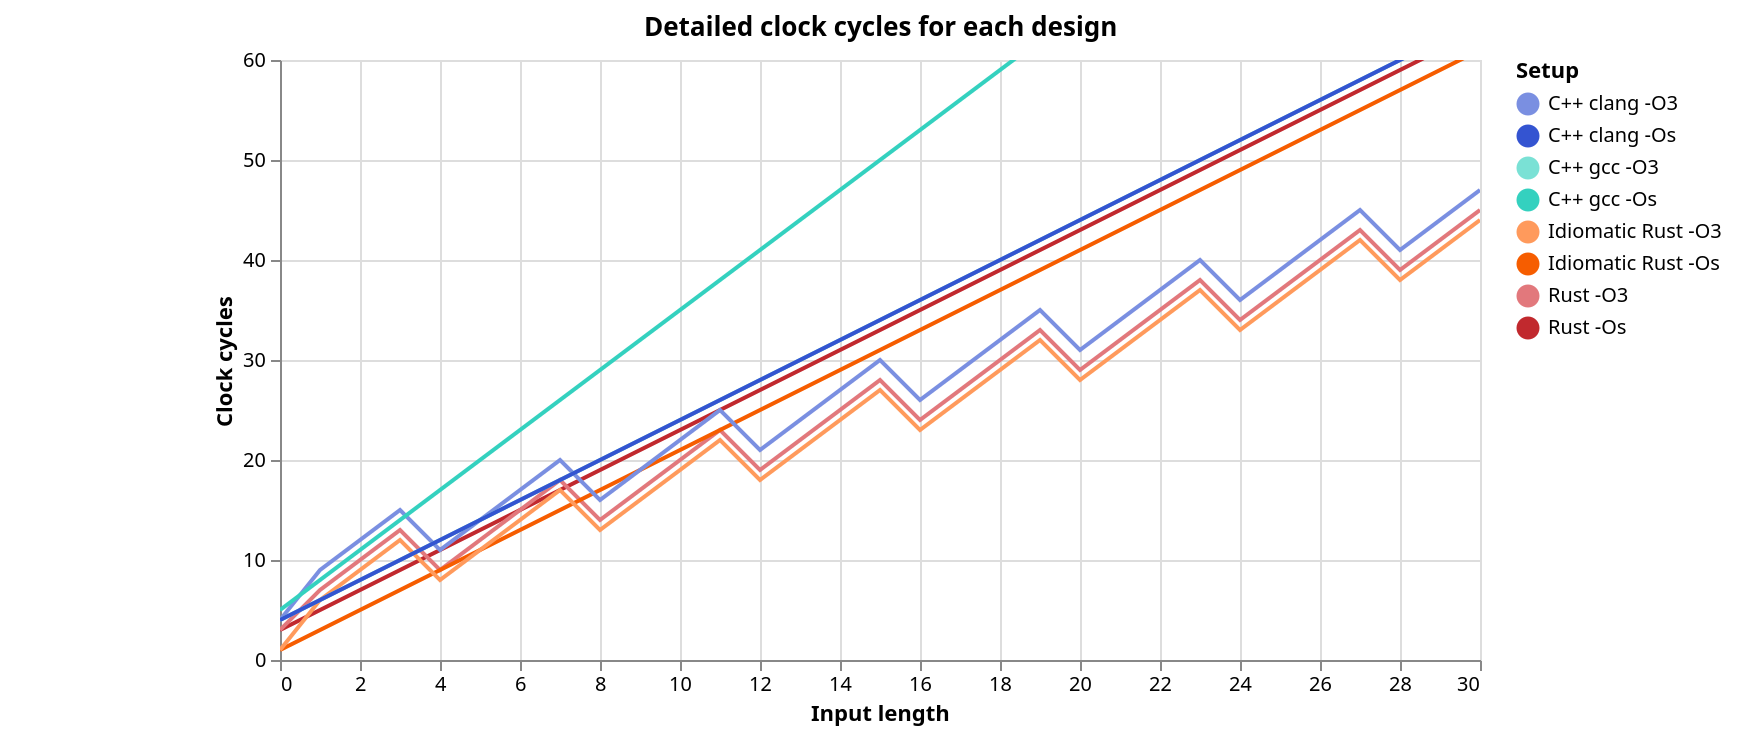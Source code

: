 {
  "$schema": "https://vega.github.io/schema/vega-lite/v5.json",
  "title": "Detailed clock cycles for each design",
  "data": {
    "values":
    [
      {
        "num_inputs": 0,
        "cycles": 3,
        "id": "minmax_rust_size"
      },
      {
        "num_inputs": 1,
        "cycles": 5,
        "id": "minmax_rust_size"
      },
      {
        "num_inputs": 2,
        "cycles": 7,
        "id": "minmax_rust_size"
      },
      {
        "num_inputs": 3,
        "cycles": 9,
        "id": "minmax_rust_size"
      },
      {
        "num_inputs": 4,
        "cycles": 11,
        "id": "minmax_rust_size"
      },
      {
        "num_inputs": 5,
        "cycles": 13,
        "id": "minmax_rust_size"
      },
      {
        "num_inputs": 6,
        "cycles": 15,
        "id": "minmax_rust_size"
      },
      {
        "num_inputs": 7,
        "cycles": 17,
        "id": "minmax_rust_size"
      },
      {
        "num_inputs": 8,
        "cycles": 19,
        "id": "minmax_rust_size"
      },
      {
        "num_inputs": 9,
        "cycles": 21,
        "id": "minmax_rust_size"
      },
      {
        "num_inputs": 10,
        "cycles": 23,
        "id": "minmax_rust_size"
      },
      {
        "num_inputs": 11,
        "cycles": 25,
        "id": "minmax_rust_size"
      },
      {
        "num_inputs": 12,
        "cycles": 27,
        "id": "minmax_rust_size"
      },
      {
        "num_inputs": 13,
        "cycles": 29,
        "id": "minmax_rust_size"
      },
      {
        "num_inputs": 14,
        "cycles": 31,
        "id": "minmax_rust_size"
      },
      {
        "num_inputs": 15,
        "cycles": 33,
        "id": "minmax_rust_size"
      },
      {
        "num_inputs": 16,
        "cycles": 35,
        "id": "minmax_rust_size"
      },
      {
        "num_inputs": 17,
        "cycles": 37,
        "id": "minmax_rust_size"
      },
      {
        "num_inputs": 18,
        "cycles": 39,
        "id": "minmax_rust_size"
      },
      {
        "num_inputs": 19,
        "cycles": 41,
        "id": "minmax_rust_size"
      },
      {
        "num_inputs": 20,
        "cycles": 43,
        "id": "minmax_rust_size"
      },
      {
        "num_inputs": 21,
        "cycles": 45,
        "id": "minmax_rust_size"
      },
      {
        "num_inputs": 22,
        "cycles": 47,
        "id": "minmax_rust_size"
      },
      {
        "num_inputs": 23,
        "cycles": 49,
        "id": "minmax_rust_size"
      },
      {
        "num_inputs": 24,
        "cycles": 51,
        "id": "minmax_rust_size"
      },
      {
        "num_inputs": 25,
        "cycles": 53,
        "id": "minmax_rust_size"
      },
      {
        "num_inputs": 26,
        "cycles": 55,
        "id": "minmax_rust_size"
      },
      {
        "num_inputs": 27,
        "cycles": 57,
        "id": "minmax_rust_size"
      },
      {
        "num_inputs": 28,
        "cycles": 59,
        "id": "minmax_rust_size"
      },
      {
        "num_inputs": 29,
        "cycles": 61,
        "id": "minmax_rust_size"
      },
      {
        "num_inputs": 30,
        "cycles": 63,
        "id": "minmax_rust_size"
      },
      {
        "num_inputs": 31,
        "cycles": 65,
        "id": "minmax_rust_size"
      },
      {
        "num_inputs": 32,
        "cycles": 67,
        "id": "minmax_rust_size"
      },
      {
        "num_inputs": 33,
        "cycles": 69,
        "id": "minmax_rust_size"
      },
      {
        "num_inputs": 34,
        "cycles": 71,
        "id": "minmax_rust_size"
      },
      {
        "num_inputs": 35,
        "cycles": 73,
        "id": "minmax_rust_size"
      },
      {
        "num_inputs": 36,
        "cycles": 75,
        "id": "minmax_rust_size"
      },
      {
        "num_inputs": 37,
        "cycles": 77,
        "id": "minmax_rust_size"
      },
      {
        "num_inputs": 38,
        "cycles": 79,
        "id": "minmax_rust_size"
      },
      {
        "num_inputs": 39,
        "cycles": 81,
        "id": "minmax_rust_size"
      },
      {
        "num_inputs": 40,
        "cycles": 83,
        "id": "minmax_rust_size"
      },
      {
        "num_inputs": 41,
        "cycles": 85,
        "id": "minmax_rust_size"
      },
      {
        "num_inputs": 42,
        "cycles": 87,
        "id": "minmax_rust_size"
      },
      {
        "num_inputs": 43,
        "cycles": 89,
        "id": "minmax_rust_size"
      },
      {
        "num_inputs": 44,
        "cycles": 91,
        "id": "minmax_rust_size"
      },
      {
        "num_inputs": 45,
        "cycles": 93,
        "id": "minmax_rust_size"
      },
      {
        "num_inputs": 46,
        "cycles": 95,
        "id": "minmax_rust_size"
      },
      {
        "num_inputs": 47,
        "cycles": 97,
        "id": "minmax_rust_size"
      },
      {
        "num_inputs": 48,
        "cycles": 99,
        "id": "minmax_rust_size"
      },
      {
        "num_inputs": 49,
        "cycles": 101,
        "id": "minmax_rust_size"
      },
      {
        "num_inputs": 50,
        "cycles": 103,
        "id": "minmax_rust_size"
      },
      {
        "num_inputs": 0,
        "cycles": 3,
        "id": "minmax_rust_speed"
      },
      {
        "num_inputs": 1,
        "cycles": 7,
        "id": "minmax_rust_speed"
      },
      {
        "num_inputs": 2,
        "cycles": 10,
        "id": "minmax_rust_speed"
      },
      {
        "num_inputs": 3,
        "cycles": 13,
        "id": "minmax_rust_speed"
      },
      {
        "num_inputs": 4,
        "cycles": 9,
        "id": "minmax_rust_speed"
      },
      {
        "num_inputs": 5,
        "cycles": 12,
        "id": "minmax_rust_speed"
      },
      {
        "num_inputs": 6,
        "cycles": 15,
        "id": "minmax_rust_speed"
      },
      {
        "num_inputs": 7,
        "cycles": 18,
        "id": "minmax_rust_speed"
      },
      {
        "num_inputs": 8,
        "cycles": 14,
        "id": "minmax_rust_speed"
      },
      {
        "num_inputs": 9,
        "cycles": 17,
        "id": "minmax_rust_speed"
      },
      {
        "num_inputs": 10,
        "cycles": 20,
        "id": "minmax_rust_speed"
      },
      {
        "num_inputs": 11,
        "cycles": 23,
        "id": "minmax_rust_speed"
      },
      {
        "num_inputs": 12,
        "cycles": 19,
        "id": "minmax_rust_speed"
      },
      {
        "num_inputs": 13,
        "cycles": 22,
        "id": "minmax_rust_speed"
      },
      {
        "num_inputs": 14,
        "cycles": 25,
        "id": "minmax_rust_speed"
      },
      {
        "num_inputs": 15,
        "cycles": 28,
        "id": "minmax_rust_speed"
      },
      {
        "num_inputs": 16,
        "cycles": 24,
        "id": "minmax_rust_speed"
      },
      {
        "num_inputs": 17,
        "cycles": 27,
        "id": "minmax_rust_speed"
      },
      {
        "num_inputs": 18,
        "cycles": 30,
        "id": "minmax_rust_speed"
      },
      {
        "num_inputs": 19,
        "cycles": 33,
        "id": "minmax_rust_speed"
      },
      {
        "num_inputs": 20,
        "cycles": 29,
        "id": "minmax_rust_speed"
      },
      {
        "num_inputs": 21,
        "cycles": 32,
        "id": "minmax_rust_speed"
      },
      {
        "num_inputs": 22,
        "cycles": 35,
        "id": "minmax_rust_speed"
      },
      {
        "num_inputs": 23,
        "cycles": 38,
        "id": "minmax_rust_speed"
      },
      {
        "num_inputs": 24,
        "cycles": 34,
        "id": "minmax_rust_speed"
      },
      {
        "num_inputs": 25,
        "cycles": 37,
        "id": "minmax_rust_speed"
      },
      {
        "num_inputs": 26,
        "cycles": 40,
        "id": "minmax_rust_speed"
      },
      {
        "num_inputs": 27,
        "cycles": 43,
        "id": "minmax_rust_speed"
      },
      {
        "num_inputs": 28,
        "cycles": 39,
        "id": "minmax_rust_speed"
      },
      {
        "num_inputs": 29,
        "cycles": 42,
        "id": "minmax_rust_speed"
      },
      {
        "num_inputs": 30,
        "cycles": 45,
        "id": "minmax_rust_speed"
      },
      {
        "num_inputs": 31,
        "cycles": 48,
        "id": "minmax_rust_speed"
      },
      {
        "num_inputs": 32,
        "cycles": 44,
        "id": "minmax_rust_speed"
      },
      {
        "num_inputs": 33,
        "cycles": 47,
        "id": "minmax_rust_speed"
      },
      {
        "num_inputs": 34,
        "cycles": 50,
        "id": "minmax_rust_speed"
      },
      {
        "num_inputs": 35,
        "cycles": 53,
        "id": "minmax_rust_speed"
      },
      {
        "num_inputs": 36,
        "cycles": 49,
        "id": "minmax_rust_speed"
      },
      {
        "num_inputs": 37,
        "cycles": 52,
        "id": "minmax_rust_speed"
      },
      {
        "num_inputs": 38,
        "cycles": 55,
        "id": "minmax_rust_speed"
      },
      {
        "num_inputs": 39,
        "cycles": 58,
        "id": "minmax_rust_speed"
      },
      {
        "num_inputs": 40,
        "cycles": 54,
        "id": "minmax_rust_speed"
      },
      {
        "num_inputs": 41,
        "cycles": 57,
        "id": "minmax_rust_speed"
      },
      {
        "num_inputs": 42,
        "cycles": 60,
        "id": "minmax_rust_speed"
      },
      {
        "num_inputs": 43,
        "cycles": 63,
        "id": "minmax_rust_speed"
      },
      {
        "num_inputs": 44,
        "cycles": 59,
        "id": "minmax_rust_speed"
      },
      {
        "num_inputs": 45,
        "cycles": 62,
        "id": "minmax_rust_speed"
      },
      {
        "num_inputs": 46,
        "cycles": 65,
        "id": "minmax_rust_speed"
      },
      {
        "num_inputs": 47,
        "cycles": 68,
        "id": "minmax_rust_speed"
      },
      {
        "num_inputs": 48,
        "cycles": 64,
        "id": "minmax_rust_speed"
      },
      {
        "num_inputs": 49,
        "cycles": 67,
        "id": "minmax_rust_speed"
      },
      {
        "num_inputs": 50,
        "cycles": 70,
        "id": "minmax_rust_speed"
      },
      {
        "num_inputs": 0,
        "cycles": 1,
        "id": "minmax_idiom_size"
      },
      {
        "num_inputs": 1,
        "cycles": 3,
        "id": "minmax_idiom_size"
      },
      {
        "num_inputs": 2,
        "cycles": 5,
        "id": "minmax_idiom_size"
      },
      {
        "num_inputs": 3,
        "cycles": 7,
        "id": "minmax_idiom_size"
      },
      {
        "num_inputs": 4,
        "cycles": 9,
        "id": "minmax_idiom_size"
      },
      {
        "num_inputs": 5,
        "cycles": 11,
        "id": "minmax_idiom_size"
      },
      {
        "num_inputs": 6,
        "cycles": 13,
        "id": "minmax_idiom_size"
      },
      {
        "num_inputs": 7,
        "cycles": 15,
        "id": "minmax_idiom_size"
      },
      {
        "num_inputs": 8,
        "cycles": 17,
        "id": "minmax_idiom_size"
      },
      {
        "num_inputs": 9,
        "cycles": 19,
        "id": "minmax_idiom_size"
      },
      {
        "num_inputs": 10,
        "cycles": 21,
        "id": "minmax_idiom_size"
      },
      {
        "num_inputs": 11,
        "cycles": 23,
        "id": "minmax_idiom_size"
      },
      {
        "num_inputs": 12,
        "cycles": 25,
        "id": "minmax_idiom_size"
      },
      {
        "num_inputs": 13,
        "cycles": 27,
        "id": "minmax_idiom_size"
      },
      {
        "num_inputs": 14,
        "cycles": 29,
        "id": "minmax_idiom_size"
      },
      {
        "num_inputs": 15,
        "cycles": 31,
        "id": "minmax_idiom_size"
      },
      {
        "num_inputs": 16,
        "cycles": 33,
        "id": "minmax_idiom_size"
      },
      {
        "num_inputs": 17,
        "cycles": 35,
        "id": "minmax_idiom_size"
      },
      {
        "num_inputs": 18,
        "cycles": 37,
        "id": "minmax_idiom_size"
      },
      {
        "num_inputs": 19,
        "cycles": 39,
        "id": "minmax_idiom_size"
      },
      {
        "num_inputs": 20,
        "cycles": 41,
        "id": "minmax_idiom_size"
      },
      {
        "num_inputs": 21,
        "cycles": 43,
        "id": "minmax_idiom_size"
      },
      {
        "num_inputs": 22,
        "cycles": 45,
        "id": "minmax_idiom_size"
      },
      {
        "num_inputs": 23,
        "cycles": 47,
        "id": "minmax_idiom_size"
      },
      {
        "num_inputs": 24,
        "cycles": 49,
        "id": "minmax_idiom_size"
      },
      {
        "num_inputs": 25,
        "cycles": 51,
        "id": "minmax_idiom_size"
      },
      {
        "num_inputs": 26,
        "cycles": 53,
        "id": "minmax_idiom_size"
      },
      {
        "num_inputs": 27,
        "cycles": 55,
        "id": "minmax_idiom_size"
      },
      {
        "num_inputs": 28,
        "cycles": 57,
        "id": "minmax_idiom_size"
      },
      {
        "num_inputs": 29,
        "cycles": 59,
        "id": "minmax_idiom_size"
      },
      {
        "num_inputs": 30,
        "cycles": 61,
        "id": "minmax_idiom_size"
      },
      {
        "num_inputs": 31,
        "cycles": 63,
        "id": "minmax_idiom_size"
      },
      {
        "num_inputs": 32,
        "cycles": 65,
        "id": "minmax_idiom_size"
      },
      {
        "num_inputs": 33,
        "cycles": 67,
        "id": "minmax_idiom_size"
      },
      {
        "num_inputs": 34,
        "cycles": 69,
        "id": "minmax_idiom_size"
      },
      {
        "num_inputs": 35,
        "cycles": 71,
        "id": "minmax_idiom_size"
      },
      {
        "num_inputs": 36,
        "cycles": 73,
        "id": "minmax_idiom_size"
      },
      {
        "num_inputs": 37,
        "cycles": 75,
        "id": "minmax_idiom_size"
      },
      {
        "num_inputs": 38,
        "cycles": 77,
        "id": "minmax_idiom_size"
      },
      {
        "num_inputs": 39,
        "cycles": 79,
        "id": "minmax_idiom_size"
      },
      {
        "num_inputs": 40,
        "cycles": 81,
        "id": "minmax_idiom_size"
      },
      {
        "num_inputs": 41,
        "cycles": 83,
        "id": "minmax_idiom_size"
      },
      {
        "num_inputs": 42,
        "cycles": 85,
        "id": "minmax_idiom_size"
      },
      {
        "num_inputs": 43,
        "cycles": 87,
        "id": "minmax_idiom_size"
      },
      {
        "num_inputs": 44,
        "cycles": 89,
        "id": "minmax_idiom_size"
      },
      {
        "num_inputs": 45,
        "cycles": 91,
        "id": "minmax_idiom_size"
      },
      {
        "num_inputs": 46,
        "cycles": 93,
        "id": "minmax_idiom_size"
      },
      {
        "num_inputs": 47,
        "cycles": 95,
        "id": "minmax_idiom_size"
      },
      {
        "num_inputs": 48,
        "cycles": 97,
        "id": "minmax_idiom_size"
      },
      {
        "num_inputs": 49,
        "cycles": 99,
        "id": "minmax_idiom_size"
      },
      {
        "num_inputs": 50,
        "cycles": 101,
        "id": "minmax_idiom_size"
      },
      {
        "num_inputs": 0,
        "cycles": 1,
        "id": "minmax_idiom_speed"
      },
      {
        "num_inputs": 1,
        "cycles": 6,
        "id": "minmax_idiom_speed"
      },
      {
        "num_inputs": 2,
        "cycles": 9,
        "id": "minmax_idiom_speed"
      },
      {
        "num_inputs": 3,
        "cycles": 12,
        "id": "minmax_idiom_speed"
      },
      {
        "num_inputs": 4,
        "cycles": 8,
        "id": "minmax_idiom_speed"
      },
      {
        "num_inputs": 5,
        "cycles": 11,
        "id": "minmax_idiom_speed"
      },
      {
        "num_inputs": 6,
        "cycles": 14,
        "id": "minmax_idiom_speed"
      },
      {
        "num_inputs": 7,
        "cycles": 17,
        "id": "minmax_idiom_speed"
      },
      {
        "num_inputs": 8,
        "cycles": 13,
        "id": "minmax_idiom_speed"
      },
      {
        "num_inputs": 9,
        "cycles": 16,
        "id": "minmax_idiom_speed"
      },
      {
        "num_inputs": 10,
        "cycles": 19,
        "id": "minmax_idiom_speed"
      },
      {
        "num_inputs": 11,
        "cycles": 22,
        "id": "minmax_idiom_speed"
      },
      {
        "num_inputs": 12,
        "cycles": 18,
        "id": "minmax_idiom_speed"
      },
      {
        "num_inputs": 13,
        "cycles": 21,
        "id": "minmax_idiom_speed"
      },
      {
        "num_inputs": 14,
        "cycles": 24,
        "id": "minmax_idiom_speed"
      },
      {
        "num_inputs": 15,
        "cycles": 27,
        "id": "minmax_idiom_speed"
      },
      {
        "num_inputs": 16,
        "cycles": 23,
        "id": "minmax_idiom_speed"
      },
      {
        "num_inputs": 17,
        "cycles": 26,
        "id": "minmax_idiom_speed"
      },
      {
        "num_inputs": 18,
        "cycles": 29,
        "id": "minmax_idiom_speed"
      },
      {
        "num_inputs": 19,
        "cycles": 32,
        "id": "minmax_idiom_speed"
      },
      {
        "num_inputs": 20,
        "cycles": 28,
        "id": "minmax_idiom_speed"
      },
      {
        "num_inputs": 21,
        "cycles": 31,
        "id": "minmax_idiom_speed"
      },
      {
        "num_inputs": 22,
        "cycles": 34,
        "id": "minmax_idiom_speed"
      },
      {
        "num_inputs": 23,
        "cycles": 37,
        "id": "minmax_idiom_speed"
      },
      {
        "num_inputs": 24,
        "cycles": 33,
        "id": "minmax_idiom_speed"
      },
      {
        "num_inputs": 25,
        "cycles": 36,
        "id": "minmax_idiom_speed"
      },
      {
        "num_inputs": 26,
        "cycles": 39,
        "id": "minmax_idiom_speed"
      },
      {
        "num_inputs": 27,
        "cycles": 42,
        "id": "minmax_idiom_speed"
      },
      {
        "num_inputs": 28,
        "cycles": 38,
        "id": "minmax_idiom_speed"
      },
      {
        "num_inputs": 29,
        "cycles": 41,
        "id": "minmax_idiom_speed"
      },
      {
        "num_inputs": 30,
        "cycles": 44,
        "id": "minmax_idiom_speed"
      },
      {
        "num_inputs": 31,
        "cycles": 47,
        "id": "minmax_idiom_speed"
      },
      {
        "num_inputs": 32,
        "cycles": 43,
        "id": "minmax_idiom_speed"
      },
      {
        "num_inputs": 33,
        "cycles": 46,
        "id": "minmax_idiom_speed"
      },
      {
        "num_inputs": 34,
        "cycles": 49,
        "id": "minmax_idiom_speed"
      },
      {
        "num_inputs": 35,
        "cycles": 52,
        "id": "minmax_idiom_speed"
      },
      {
        "num_inputs": 36,
        "cycles": 48,
        "id": "minmax_idiom_speed"
      },
      {
        "num_inputs": 37,
        "cycles": 51,
        "id": "minmax_idiom_speed"
      },
      {
        "num_inputs": 38,
        "cycles": 54,
        "id": "minmax_idiom_speed"
      },
      {
        "num_inputs": 39,
        "cycles": 57,
        "id": "minmax_idiom_speed"
      },
      {
        "num_inputs": 40,
        "cycles": 53,
        "id": "minmax_idiom_speed"
      },
      {
        "num_inputs": 41,
        "cycles": 56,
        "id": "minmax_idiom_speed"
      },
      {
        "num_inputs": 42,
        "cycles": 59,
        "id": "minmax_idiom_speed"
      },
      {
        "num_inputs": 43,
        "cycles": 62,
        "id": "minmax_idiom_speed"
      },
      {
        "num_inputs": 44,
        "cycles": 58,
        "id": "minmax_idiom_speed"
      },
      {
        "num_inputs": 45,
        "cycles": 61,
        "id": "minmax_idiom_speed"
      },
      {
        "num_inputs": 46,
        "cycles": 64,
        "id": "minmax_idiom_speed"
      },
      {
        "num_inputs": 47,
        "cycles": 67,
        "id": "minmax_idiom_speed"
      },
      {
        "num_inputs": 48,
        "cycles": 63,
        "id": "minmax_idiom_speed"
      },
      {
        "num_inputs": 49,
        "cycles": 66,
        "id": "minmax_idiom_speed"
      },
      {
        "num_inputs": 50,
        "cycles": 69,
        "id": "minmax_idiom_speed"
      },
      {
        "num_inputs": 0,
        "cycles": 4,
        "id": "minmax_clang_speed"
      },
      {
        "num_inputs": 1,
        "cycles": 9,
        "id": "minmax_clang_speed"
      },
      {
        "num_inputs": 2,
        "cycles": 12,
        "id": "minmax_clang_speed"
      },
      {
        "num_inputs": 3,
        "cycles": 15,
        "id": "minmax_clang_speed"
      },
      {
        "num_inputs": 4,
        "cycles": 11,
        "id": "minmax_clang_speed"
      },
      {
        "num_inputs": 5,
        "cycles": 14,
        "id": "minmax_clang_speed"
      },
      {
        "num_inputs": 6,
        "cycles": 17,
        "id": "minmax_clang_speed"
      },
      {
        "num_inputs": 7,
        "cycles": 20,
        "id": "minmax_clang_speed"
      },
      {
        "num_inputs": 8,
        "cycles": 16,
        "id": "minmax_clang_speed"
      },
      {
        "num_inputs": 9,
        "cycles": 19,
        "id": "minmax_clang_speed"
      },
      {
        "num_inputs": 10,
        "cycles": 22,
        "id": "minmax_clang_speed"
      },
      {
        "num_inputs": 11,
        "cycles": 25,
        "id": "minmax_clang_speed"
      },
      {
        "num_inputs": 12,
        "cycles": 21,
        "id": "minmax_clang_speed"
      },
      {
        "num_inputs": 13,
        "cycles": 24,
        "id": "minmax_clang_speed"
      },
      {
        "num_inputs": 14,
        "cycles": 27,
        "id": "minmax_clang_speed"
      },
      {
        "num_inputs": 15,
        "cycles": 30,
        "id": "minmax_clang_speed"
      },
      {
        "num_inputs": 16,
        "cycles": 26,
        "id": "minmax_clang_speed"
      },
      {
        "num_inputs": 17,
        "cycles": 29,
        "id": "minmax_clang_speed"
      },
      {
        "num_inputs": 18,
        "cycles": 32,
        "id": "minmax_clang_speed"
      },
      {
        "num_inputs": 19,
        "cycles": 35,
        "id": "minmax_clang_speed"
      },
      {
        "num_inputs": 20,
        "cycles": 31,
        "id": "minmax_clang_speed"
      },
      {
        "num_inputs": 21,
        "cycles": 34,
        "id": "minmax_clang_speed"
      },
      {
        "num_inputs": 22,
        "cycles": 37,
        "id": "minmax_clang_speed"
      },
      {
        "num_inputs": 23,
        "cycles": 40,
        "id": "minmax_clang_speed"
      },
      {
        "num_inputs": 24,
        "cycles": 36,
        "id": "minmax_clang_speed"
      },
      {
        "num_inputs": 25,
        "cycles": 39,
        "id": "minmax_clang_speed"
      },
      {
        "num_inputs": 26,
        "cycles": 42,
        "id": "minmax_clang_speed"
      },
      {
        "num_inputs": 27,
        "cycles": 45,
        "id": "minmax_clang_speed"
      },
      {
        "num_inputs": 28,
        "cycles": 41,
        "id": "minmax_clang_speed"
      },
      {
        "num_inputs": 29,
        "cycles": 44,
        "id": "minmax_clang_speed"
      },
      {
        "num_inputs": 30,
        "cycles": 47,
        "id": "minmax_clang_speed"
      },
      {
        "num_inputs": 31,
        "cycles": 50,
        "id": "minmax_clang_speed"
      },
      {
        "num_inputs": 32,
        "cycles": 46,
        "id": "minmax_clang_speed"
      },
      {
        "num_inputs": 33,
        "cycles": 49,
        "id": "minmax_clang_speed"
      },
      {
        "num_inputs": 34,
        "cycles": 52,
        "id": "minmax_clang_speed"
      },
      {
        "num_inputs": 35,
        "cycles": 55,
        "id": "minmax_clang_speed"
      },
      {
        "num_inputs": 36,
        "cycles": 51,
        "id": "minmax_clang_speed"
      },
      {
        "num_inputs": 37,
        "cycles": 54,
        "id": "minmax_clang_speed"
      },
      {
        "num_inputs": 38,
        "cycles": 57,
        "id": "minmax_clang_speed"
      },
      {
        "num_inputs": 39,
        "cycles": 60,
        "id": "minmax_clang_speed"
      },
      {
        "num_inputs": 40,
        "cycles": 56,
        "id": "minmax_clang_speed"
      },
      {
        "num_inputs": 41,
        "cycles": 59,
        "id": "minmax_clang_speed"
      },
      {
        "num_inputs": 42,
        "cycles": 62,
        "id": "minmax_clang_speed"
      },
      {
        "num_inputs": 43,
        "cycles": 65,
        "id": "minmax_clang_speed"
      },
      {
        "num_inputs": 44,
        "cycles": 61,
        "id": "minmax_clang_speed"
      },
      {
        "num_inputs": 45,
        "cycles": 64,
        "id": "minmax_clang_speed"
      },
      {
        "num_inputs": 46,
        "cycles": 67,
        "id": "minmax_clang_speed"
      },
      {
        "num_inputs": 47,
        "cycles": 70,
        "id": "minmax_clang_speed"
      },
      {
        "num_inputs": 48,
        "cycles": 66,
        "id": "minmax_clang_speed"
      },
      {
        "num_inputs": 49,
        "cycles": 69,
        "id": "minmax_clang_speed"
      },
      {
        "num_inputs": 50,
        "cycles": 72,
        "id": "minmax_clang_speed"
      },
      {
        "num_inputs": 0,
        "cycles": 4,
        "id": "minmax_gcc_speed"
      },
      {
        "num_inputs": 1,
        "cycles": 6,
        "id": "minmax_gcc_speed"
      },
      {
        "num_inputs": 2,
        "cycles": 8,
        "id": "minmax_gcc_speed"
      },
      {
        "num_inputs": 3,
        "cycles": 10,
        "id": "minmax_gcc_speed"
      },
      {
        "num_inputs": 4,
        "cycles": 12,
        "id": "minmax_gcc_speed"
      },
      {
        "num_inputs": 5,
        "cycles": 14,
        "id": "minmax_gcc_speed"
      },
      {
        "num_inputs": 6,
        "cycles": 16,
        "id": "minmax_gcc_speed"
      },
      {
        "num_inputs": 7,
        "cycles": 18,
        "id": "minmax_gcc_speed"
      },
      {
        "num_inputs": 8,
        "cycles": 20,
        "id": "minmax_gcc_speed"
      },
      {
        "num_inputs": 9,
        "cycles": 22,
        "id": "minmax_gcc_speed"
      },
      {
        "num_inputs": 10,
        "cycles": 24,
        "id": "minmax_gcc_speed"
      },
      {
        "num_inputs": 11,
        "cycles": 26,
        "id": "minmax_gcc_speed"
      },
      {
        "num_inputs": 12,
        "cycles": 28,
        "id": "minmax_gcc_speed"
      },
      {
        "num_inputs": 13,
        "cycles": 30,
        "id": "minmax_gcc_speed"
      },
      {
        "num_inputs": 14,
        "cycles": 32,
        "id": "minmax_gcc_speed"
      },
      {
        "num_inputs": 15,
        "cycles": 34,
        "id": "minmax_gcc_speed"
      },
      {
        "num_inputs": 16,
        "cycles": 36,
        "id": "minmax_gcc_speed"
      },
      {
        "num_inputs": 17,
        "cycles": 38,
        "id": "minmax_gcc_speed"
      },
      {
        "num_inputs": 18,
        "cycles": 40,
        "id": "minmax_gcc_speed"
      },
      {
        "num_inputs": 19,
        "cycles": 42,
        "id": "minmax_gcc_speed"
      },
      {
        "num_inputs": 20,
        "cycles": 44,
        "id": "minmax_gcc_speed"
      },
      {
        "num_inputs": 21,
        "cycles": 46,
        "id": "minmax_gcc_speed"
      },
      {
        "num_inputs": 22,
        "cycles": 48,
        "id": "minmax_gcc_speed"
      },
      {
        "num_inputs": 23,
        "cycles": 50,
        "id": "minmax_gcc_speed"
      },
      {
        "num_inputs": 24,
        "cycles": 52,
        "id": "minmax_gcc_speed"
      },
      {
        "num_inputs": 25,
        "cycles": 54,
        "id": "minmax_gcc_speed"
      },
      {
        "num_inputs": 26,
        "cycles": 56,
        "id": "minmax_gcc_speed"
      },
      {
        "num_inputs": 27,
        "cycles": 58,
        "id": "minmax_gcc_speed"
      },
      {
        "num_inputs": 28,
        "cycles": 60,
        "id": "minmax_gcc_speed"
      },
      {
        "num_inputs": 29,
        "cycles": 62,
        "id": "minmax_gcc_speed"
      },
      {
        "num_inputs": 30,
        "cycles": 64,
        "id": "minmax_gcc_speed"
      },
      {
        "num_inputs": 31,
        "cycles": 66,
        "id": "minmax_gcc_speed"
      },
      {
        "num_inputs": 32,
        "cycles": 68,
        "id": "minmax_gcc_speed"
      },
      {
        "num_inputs": 33,
        "cycles": 70,
        "id": "minmax_gcc_speed"
      },
      {
        "num_inputs": 34,
        "cycles": 72,
        "id": "minmax_gcc_speed"
      },
      {
        "num_inputs": 35,
        "cycles": 74,
        "id": "minmax_gcc_speed"
      },
      {
        "num_inputs": 36,
        "cycles": 76,
        "id": "minmax_gcc_speed"
      },
      {
        "num_inputs": 37,
        "cycles": 78,
        "id": "minmax_gcc_speed"
      },
      {
        "num_inputs": 38,
        "cycles": 80,
        "id": "minmax_gcc_speed"
      },
      {
        "num_inputs": 39,
        "cycles": 82,
        "id": "minmax_gcc_speed"
      },
      {
        "num_inputs": 40,
        "cycles": 84,
        "id": "minmax_gcc_speed"
      },
      {
        "num_inputs": 41,
        "cycles": 86,
        "id": "minmax_gcc_speed"
      },
      {
        "num_inputs": 42,
        "cycles": 88,
        "id": "minmax_gcc_speed"
      },
      {
        "num_inputs": 43,
        "cycles": 90,
        "id": "minmax_gcc_speed"
      },
      {
        "num_inputs": 44,
        "cycles": 92,
        "id": "minmax_gcc_speed"
      },
      {
        "num_inputs": 45,
        "cycles": 94,
        "id": "minmax_gcc_speed"
      },
      {
        "num_inputs": 46,
        "cycles": 96,
        "id": "minmax_gcc_speed"
      },
      {
        "num_inputs": 47,
        "cycles": 98,
        "id": "minmax_gcc_speed"
      },
      {
        "num_inputs": 48,
        "cycles": 100,
        "id": "minmax_gcc_speed"
      },
      {
        "num_inputs": 49,
        "cycles": 102,
        "id": "minmax_gcc_speed"
      },
      {
        "num_inputs": 50,
        "cycles": 104,
        "id": "minmax_gcc_speed"
      },
      {
        "num_inputs": 0,
        "cycles": 4,
        "id": "minmax_clang_size"
      },
      {
        "num_inputs": 1,
        "cycles": 6,
        "id": "minmax_clang_size"
      },
      {
        "num_inputs": 2,
        "cycles": 8,
        "id": "minmax_clang_size"
      },
      {
        "num_inputs": 3,
        "cycles": 10,
        "id": "minmax_clang_size"
      },
      {
        "num_inputs": 4,
        "cycles": 12,
        "id": "minmax_clang_size"
      },
      {
        "num_inputs": 5,
        "cycles": 14,
        "id": "minmax_clang_size"
      },
      {
        "num_inputs": 6,
        "cycles": 16,
        "id": "minmax_clang_size"
      },
      {
        "num_inputs": 7,
        "cycles": 18,
        "id": "minmax_clang_size"
      },
      {
        "num_inputs": 8,
        "cycles": 20,
        "id": "minmax_clang_size"
      },
      {
        "num_inputs": 9,
        "cycles": 22,
        "id": "minmax_clang_size"
      },
      {
        "num_inputs": 10,
        "cycles": 24,
        "id": "minmax_clang_size"
      },
      {
        "num_inputs": 11,
        "cycles": 26,
        "id": "minmax_clang_size"
      },
      {
        "num_inputs": 12,
        "cycles": 28,
        "id": "minmax_clang_size"
      },
      {
        "num_inputs": 13,
        "cycles": 30,
        "id": "minmax_clang_size"
      },
      {
        "num_inputs": 14,
        "cycles": 32,
        "id": "minmax_clang_size"
      },
      {
        "num_inputs": 15,
        "cycles": 34,
        "id": "minmax_clang_size"
      },
      {
        "num_inputs": 16,
        "cycles": 36,
        "id": "minmax_clang_size"
      },
      {
        "num_inputs": 17,
        "cycles": 38,
        "id": "minmax_clang_size"
      },
      {
        "num_inputs": 18,
        "cycles": 40,
        "id": "minmax_clang_size"
      },
      {
        "num_inputs": 19,
        "cycles": 42,
        "id": "minmax_clang_size"
      },
      {
        "num_inputs": 20,
        "cycles": 44,
        "id": "minmax_clang_size"
      },
      {
        "num_inputs": 21,
        "cycles": 46,
        "id": "minmax_clang_size"
      },
      {
        "num_inputs": 22,
        "cycles": 48,
        "id": "minmax_clang_size"
      },
      {
        "num_inputs": 23,
        "cycles": 50,
        "id": "minmax_clang_size"
      },
      {
        "num_inputs": 24,
        "cycles": 52,
        "id": "minmax_clang_size"
      },
      {
        "num_inputs": 25,
        "cycles": 54,
        "id": "minmax_clang_size"
      },
      {
        "num_inputs": 26,
        "cycles": 56,
        "id": "minmax_clang_size"
      },
      {
        "num_inputs": 27,
        "cycles": 58,
        "id": "minmax_clang_size"
      },
      {
        "num_inputs": 28,
        "cycles": 60,
        "id": "minmax_clang_size"
      },
      {
        "num_inputs": 29,
        "cycles": 62,
        "id": "minmax_clang_size"
      },
      {
        "num_inputs": 30,
        "cycles": 64,
        "id": "minmax_clang_size"
      },
      {
        "num_inputs": 31,
        "cycles": 66,
        "id": "minmax_clang_size"
      },
      {
        "num_inputs": 32,
        "cycles": 68,
        "id": "minmax_clang_size"
      },
      {
        "num_inputs": 33,
        "cycles": 70,
        "id": "minmax_clang_size"
      },
      {
        "num_inputs": 34,
        "cycles": 72,
        "id": "minmax_clang_size"
      },
      {
        "num_inputs": 35,
        "cycles": 74,
        "id": "minmax_clang_size"
      },
      {
        "num_inputs": 36,
        "cycles": 76,
        "id": "minmax_clang_size"
      },
      {
        "num_inputs": 37,
        "cycles": 78,
        "id": "minmax_clang_size"
      },
      {
        "num_inputs": 38,
        "cycles": 80,
        "id": "minmax_clang_size"
      },
      {
        "num_inputs": 39,
        "cycles": 82,
        "id": "minmax_clang_size"
      },
      {
        "num_inputs": 40,
        "cycles": 84,
        "id": "minmax_clang_size"
      },
      {
        "num_inputs": 41,
        "cycles": 86,
        "id": "minmax_clang_size"
      },
      {
        "num_inputs": 42,
        "cycles": 88,
        "id": "minmax_clang_size"
      },
      {
        "num_inputs": 43,
        "cycles": 90,
        "id": "minmax_clang_size"
      },
      {
        "num_inputs": 44,
        "cycles": 92,
        "id": "minmax_clang_size"
      },
      {
        "num_inputs": 45,
        "cycles": 94,
        "id": "minmax_clang_size"
      },
      {
        "num_inputs": 46,
        "cycles": 96,
        "id": "minmax_clang_size"
      },
      {
        "num_inputs": 47,
        "cycles": 98,
        "id": "minmax_clang_size"
      },
      {
        "num_inputs": 48,
        "cycles": 100,
        "id": "minmax_clang_size"
      },
      {
        "num_inputs": 49,
        "cycles": 102,
        "id": "minmax_clang_size"
      },
      {
        "num_inputs": 50,
        "cycles": 104,
        "id": "minmax_clang_size"
      },
      {
        "num_inputs": 0,
        "cycles": 5,
        "id": "minmax_gcc_size"
      },
      {
        "num_inputs": 1,
        "cycles": 8,
        "id": "minmax_gcc_size"
      },
      {
        "num_inputs": 2,
        "cycles": 11,
        "id": "minmax_gcc_size"
      },
      {
        "num_inputs": 3,
        "cycles": 14,
        "id": "minmax_gcc_size"
      },
      {
        "num_inputs": 4,
        "cycles": 17,
        "id": "minmax_gcc_size"
      },
      {
        "num_inputs": 5,
        "cycles": 20,
        "id": "minmax_gcc_size"
      },
      {
        "num_inputs": 6,
        "cycles": 23,
        "id": "minmax_gcc_size"
      },
      {
        "num_inputs": 7,
        "cycles": 26,
        "id": "minmax_gcc_size"
      },
      {
        "num_inputs": 8,
        "cycles": 29,
        "id": "minmax_gcc_size"
      },
      {
        "num_inputs": 9,
        "cycles": 32,
        "id": "minmax_gcc_size"
      },
      {
        "num_inputs": 10,
        "cycles": 35,
        "id": "minmax_gcc_size"
      },
      {
        "num_inputs": 11,
        "cycles": 38,
        "id": "minmax_gcc_size"
      },
      {
        "num_inputs": 12,
        "cycles": 41,
        "id": "minmax_gcc_size"
      },
      {
        "num_inputs": 13,
        "cycles": 44,
        "id": "minmax_gcc_size"
      },
      {
        "num_inputs": 14,
        "cycles": 47,
        "id": "minmax_gcc_size"
      },
      {
        "num_inputs": 15,
        "cycles": 50,
        "id": "minmax_gcc_size"
      },
      {
        "num_inputs": 16,
        "cycles": 53,
        "id": "minmax_gcc_size"
      },
      {
        "num_inputs": 17,
        "cycles": 56,
        "id": "minmax_gcc_size"
      },
      {
        "num_inputs": 18,
        "cycles": 59,
        "id": "minmax_gcc_size"
      },
      {
        "num_inputs": 19,
        "cycles": 62,
        "id": "minmax_gcc_size"
      },
      {
        "num_inputs": 20,
        "cycles": 65,
        "id": "minmax_gcc_size"
      },
      {
        "num_inputs": 21,
        "cycles": 68,
        "id": "minmax_gcc_size"
      },
      {
        "num_inputs": 22,
        "cycles": 71,
        "id": "minmax_gcc_size"
      },
      {
        "num_inputs": 23,
        "cycles": 74,
        "id": "minmax_gcc_size"
      },
      {
        "num_inputs": 24,
        "cycles": 77,
        "id": "minmax_gcc_size"
      },
      {
        "num_inputs": 25,
        "cycles": 80,
        "id": "minmax_gcc_size"
      },
      {
        "num_inputs": 26,
        "cycles": 83,
        "id": "minmax_gcc_size"
      },
      {
        "num_inputs": 27,
        "cycles": 86,
        "id": "minmax_gcc_size"
      },
      {
        "num_inputs": 28,
        "cycles": 89,
        "id": "minmax_gcc_size"
      },
      {
        "num_inputs": 29,
        "cycles": 92,
        "id": "minmax_gcc_size"
      },
      {
        "num_inputs": 30,
        "cycles": 95,
        "id": "minmax_gcc_size"
      },
      {
        "num_inputs": 31,
        "cycles": 98,
        "id": "minmax_gcc_size"
      },
      {
        "num_inputs": 32,
        "cycles": 101,
        "id": "minmax_gcc_size"
      },
      {
        "num_inputs": 33,
        "cycles": 104,
        "id": "minmax_gcc_size"
      },
      {
        "num_inputs": 34,
        "cycles": 107,
        "id": "minmax_gcc_size"
      },
      {
        "num_inputs": 35,
        "cycles": 110,
        "id": "minmax_gcc_size"
      },
      {
        "num_inputs": 36,
        "cycles": 113,
        "id": "minmax_gcc_size"
      },
      {
        "num_inputs": 37,
        "cycles": 116,
        "id": "minmax_gcc_size"
      },
      {
        "num_inputs": 38,
        "cycles": 119,
        "id": "minmax_gcc_size"
      },
      {
        "num_inputs": 39,
        "cycles": 122,
        "id": "minmax_gcc_size"
      },
      {
        "num_inputs": 40,
        "cycles": 125,
        "id": "minmax_gcc_size"
      },
      {
        "num_inputs": 41,
        "cycles": 128,
        "id": "minmax_gcc_size"
      },
      {
        "num_inputs": 42,
        "cycles": 131,
        "id": "minmax_gcc_size"
      },
      {
        "num_inputs": 43,
        "cycles": 134,
        "id": "minmax_gcc_size"
      },
      {
        "num_inputs": 44,
        "cycles": 137,
        "id": "minmax_gcc_size"
      },
      {
        "num_inputs": 45,
        "cycles": 140,
        "id": "minmax_gcc_size"
      },
      {
        "num_inputs": 46,
        "cycles": 143,
        "id": "minmax_gcc_size"
      },
      {
        "num_inputs": 47,
        "cycles": 146,
        "id": "minmax_gcc_size"
      },
      {
        "num_inputs": 48,
        "cycles": 149,
        "id": "minmax_gcc_size"
      },
      {
        "num_inputs": 49,
        "cycles": 152,
        "id": "minmax_gcc_size"
      },
      {
        "num_inputs": 50,
        "cycles": 155,
        "id": "minmax_gcc_size"
      }
    ]
  },
  "transform": [
    {
      "lookup": "id",
      "from": {
        "key": "id",
        "data": {
          "values":
          [
            {
              "Logic blocks": 735,
              "Flip-flops": 292,
              "RAM blocks": 0,
              "trueDualPortBlockRam": 0,
              "Multipliers": 0,
              "otherBlocks": 0,
              "Area": 1027,
              "Maximum frequency (MHz)": 103.35916900634766,
              "Average clock cycles": 53,
              "id": "minmax_rust_size",
              "Setup": "Rust -Os",
              "Scenario": "Rust",
              "compilerSetup": "rust -Os",
              "Implementation": "Rust",
              "Function": "minmax",
              "Compiler": "Rust",
              "Optimized for": "size",
              "Optimization flag": "-Os",
              "Language": "Rust",
              "Idiomatic": "false",
              "From crates.io": "false",
              "color": "#C1292E"
            },
            {
              "Logic blocks": 2555,
              "Flip-flops": 862,
              "RAM blocks": 0,
              "trueDualPortBlockRam": 0,
              "Multipliers": 0,
              "otherBlocks": 0,
              "Area": 3417,
              "Maximum frequency (MHz)": 56.06324005126953,
              "Average clock cycles": 37.77358490566038,
              "id": "minmax_rust_speed",
              "Setup": "Rust -O3",
              "Scenario": "Rust",
              "compilerSetup": "rust -O3",
              "Implementation": "Rust",
              "Function": "minmax",
              "Compiler": "Rust",
              "Optimized for": "speed",
              "Optimization flag": "-O3",
              "Language": "Rust",
              "Idiomatic": "false",
              "From crates.io": "false",
              "color": "#E2787C"
            },
            {
              "Logic blocks": 394,
              "Flip-flops": 260,
              "RAM blocks": 0,
              "trueDualPortBlockRam": 0,
              "Multipliers": 0,
              "otherBlocks": 0,
              "Area": 654,
              "Maximum frequency (MHz)": 111.14816284179688,
              "Average clock cycles": 51,
              "id": "minmax_idiom_size",
              "Setup": "Idiomatic Rust -Os",
              "Scenario": "Idiomatic Rust",
              "compilerSetup": "rust -Os",
              "Implementation": "Idiomatic Rust",
              "Function": "minmax",
              "Compiler": "Rust",
              "Optimized for": "size",
              "Optimization flag": "-Os",
              "Language": "Rust",
              "Idiomatic": "true",
              "From crates.io": "false",
              "color": "#F65D00"
            },
            {
              "Logic blocks": 2326,
              "Flip-flops": 865,
              "RAM blocks": 0,
              "trueDualPortBlockRam": 0,
              "Multipliers": 0,
              "otherBlocks": 0,
              "Area": 3191,
              "Maximum frequency (MHz)": 56.217674255371094,
              "Average clock cycles": 36.75471698113208,
              "id": "minmax_idiom_speed",
              "Setup": "Idiomatic Rust -O3",
              "Scenario": "Idiomatic Rust",
              "compilerSetup": "rust -O3",
              "Implementation": "Idiomatic Rust",
              "Function": "minmax",
              "Compiler": "Rust",
              "Optimized for": "speed",
              "Optimization flag": "-O3",
              "Language": "Rust",
              "Idiomatic": "true",
              "From crates.io": "false",
              "color": "#FF9A5C"
            },
            {
              "Logic blocks": 2183,
              "Flip-flops": 827,
              "RAM blocks": 0,
              "trueDualPortBlockRam": 0,
              "Multipliers": 0,
              "otherBlocks": 0,
              "Area": 3010,
              "Maximum frequency (MHz)": 50.643165588378906,
              "Average clock cycles": 39.75471698113208,
              "id": "minmax_clang_speed",
              "Setup": "C++ clang -O3",
              "Scenario": "C++ clang",
              "compilerSetup": "clang -O3",
              "Implementation": "C++",
              "Function": "minmax",
              "Compiler": "Clang",
              "Optimized for": "speed",
              "Optimization flag": "-O3",
              "Language": "C++",
              "Idiomatic": "false",
              "From crates.io": "false",
              "color": "#7A8FE1"
            },
            {
              "Logic blocks": 524,
              "Flip-flops": 165,
              "RAM blocks": 0,
              "trueDualPortBlockRam": 0,
              "Multipliers": 0,
              "otherBlocks": 0,
              "Area": 689,
              "Maximum frequency (MHz)": 103.4768295288086,
              "Average clock cycles": 54,
              "id": "minmax_gcc_speed",
              "Setup": "C++ gcc -O3",
              "Scenario": "C++ gcc",
              "compilerSetup": "gcc -O3",
              "Implementation": "C++",
              "Function": "minmax",
              "Compiler": "GCC",
              "Optimized for": "speed",
              "Optimization flag": "-O3",
              "Language": "C++",
              "Idiomatic": "false",
              "From crates.io": "false",
              "color": "#7AE1D5"
            },
            {
              "Logic blocks": 993,
              "Flip-flops": 229,
              "RAM blocks": 0,
              "trueDualPortBlockRam": 0,
              "Multipliers": 0,
              "otherBlocks": 0,
              "Area": 1222,
              "Maximum frequency (MHz)": 99.20635223388672,
              "Average clock cycles": 54,
              "id": "minmax_clang_size",
              "Setup": "C++ clang -Os",
              "Scenario": "C++ clang",
              "compilerSetup": "clang -Os",
              "Implementation": "C++",
              "Function": "minmax",
              "Compiler": "Clang",
              "Optimized for": "size",
              "Optimization flag": "-Os",
              "Language": "C++",
              "Idiomatic": "false",
              "From crates.io": "false",
              "color": "#3454D1"
            },
            {
              "Logic blocks": 439,
              "Flip-flops": 132,
              "RAM blocks": 0,
              "trueDualPortBlockRam": 0,
              "Multipliers": 0,
              "otherBlocks": 0,
              "Area": 571,
              "Maximum frequency (MHz)": 110.57054901123047,
              "Average clock cycles": 80,
              "id": "minmax_gcc_size",
              "Setup": "C++ gcc -Os",
              "Scenario": "C++ gcc",
              "compilerSetup": "gcc -Os",
              "Implementation": "C++",
              "Function": "minmax",
              "Compiler": "GCC",
              "Optimized for": "size",
              "Optimization flag": "-Os",
              "Language": "C++",
              "Idiomatic": "false",
              "From crates.io": "false",
              "color": "#34D1BF"
            }
          ]
        },
        "fields": [
          "Scenario",
          "Optimized for",
          "Setup",
          "color"
        ]
      }
    }, {
      "filter": {
        "field": "num_inputs",
        "lte": 30
      }
    }
  ],

  "autosize": "none",
  "padding": { "left": 140, "top": 30, "right": 140, "bottom": 40 },
  "width": 600,
  "height": 300,
  "encoding": {
    "x": {
      "field": "num_inputs",
      "title": "Input length",
      "type": "quantitative"
    }
  },
  "layer": [
    {
      "encoding": {
        "y": {
          "field": "cycles",
          "title": "Clock cycles",
          "type": "quantitative",
          "scale": { "domain": [ 0, 60 ] }
        },
        "color": {
          "field": "Setup",
          "type": "nominal",
          "scale": {
            "range": {
              "field": "color"
            }
          }
        }
      },
      "layer": [
        {
          "mark": { "type": "line", "clip": true },
          "params": [
            {
              "name": "selectedSetup",
              "select": {
                "type": "point",
                "fields": [
                  "Setup"
                ],
                "on": "click"
              },
              "bind": "legend"
            }
          ],
          "encoding": {
            "opacity": {
              "condition": {
                "param": "selectedSetup",
                "value": 1
              },
              "value": 0.2
            }
          }
        },
        {
          "transform": [
            {
              "filter": {
                "param": "hover",
                "empty": false
              }
            }
          ],
          "mark": "circle",
          "encoding": {
            "size": {
              "value": 75
            }
          }
        }
      ]
    },
    {
      "transform": [
        {
          "pivot": "Setup",
          "value": "cycles",
          "groupby": [
            "num_inputs"
          ]
        }
      ],
      "mark": "rule",
      "encoding": {
        "opacity": {
          "condition": {
            "value": 0.3,
            "param": "hover",
            "empty": false
          },
          "value": 0
        },
        "tooltip": [
          {
            "field": "C++ clang -Os",
            "title": "C++ clang",
            "type": "quantitative"
          },
          {
            "field": "C++ gcc -Os",
            "title": "C++ gcc",
            "type": "quantitative"
          },
          {
            "field": "Rust -Os",
            "type": "quantitative"
          },
          {
            "field": "Rust -O3",
            "type": "quantitative"
          },
          {
            "field": "Idiomatic Rust -Os",
            "type": "quantitative"
          },
          {
            "field": "Idiomatic Rust -O3",
            "type": "quantitative"
          }
        ]
      },
      "params": [
        {
          "name": "hover",
          "select": {
            "type": "point",
            "fields": [
              "num_inputs"
            ],
            "nearest": true,
            "on": "mouseover",
            "clear": "mouseout"
          }
        }
      ]
    }
  ]
}
